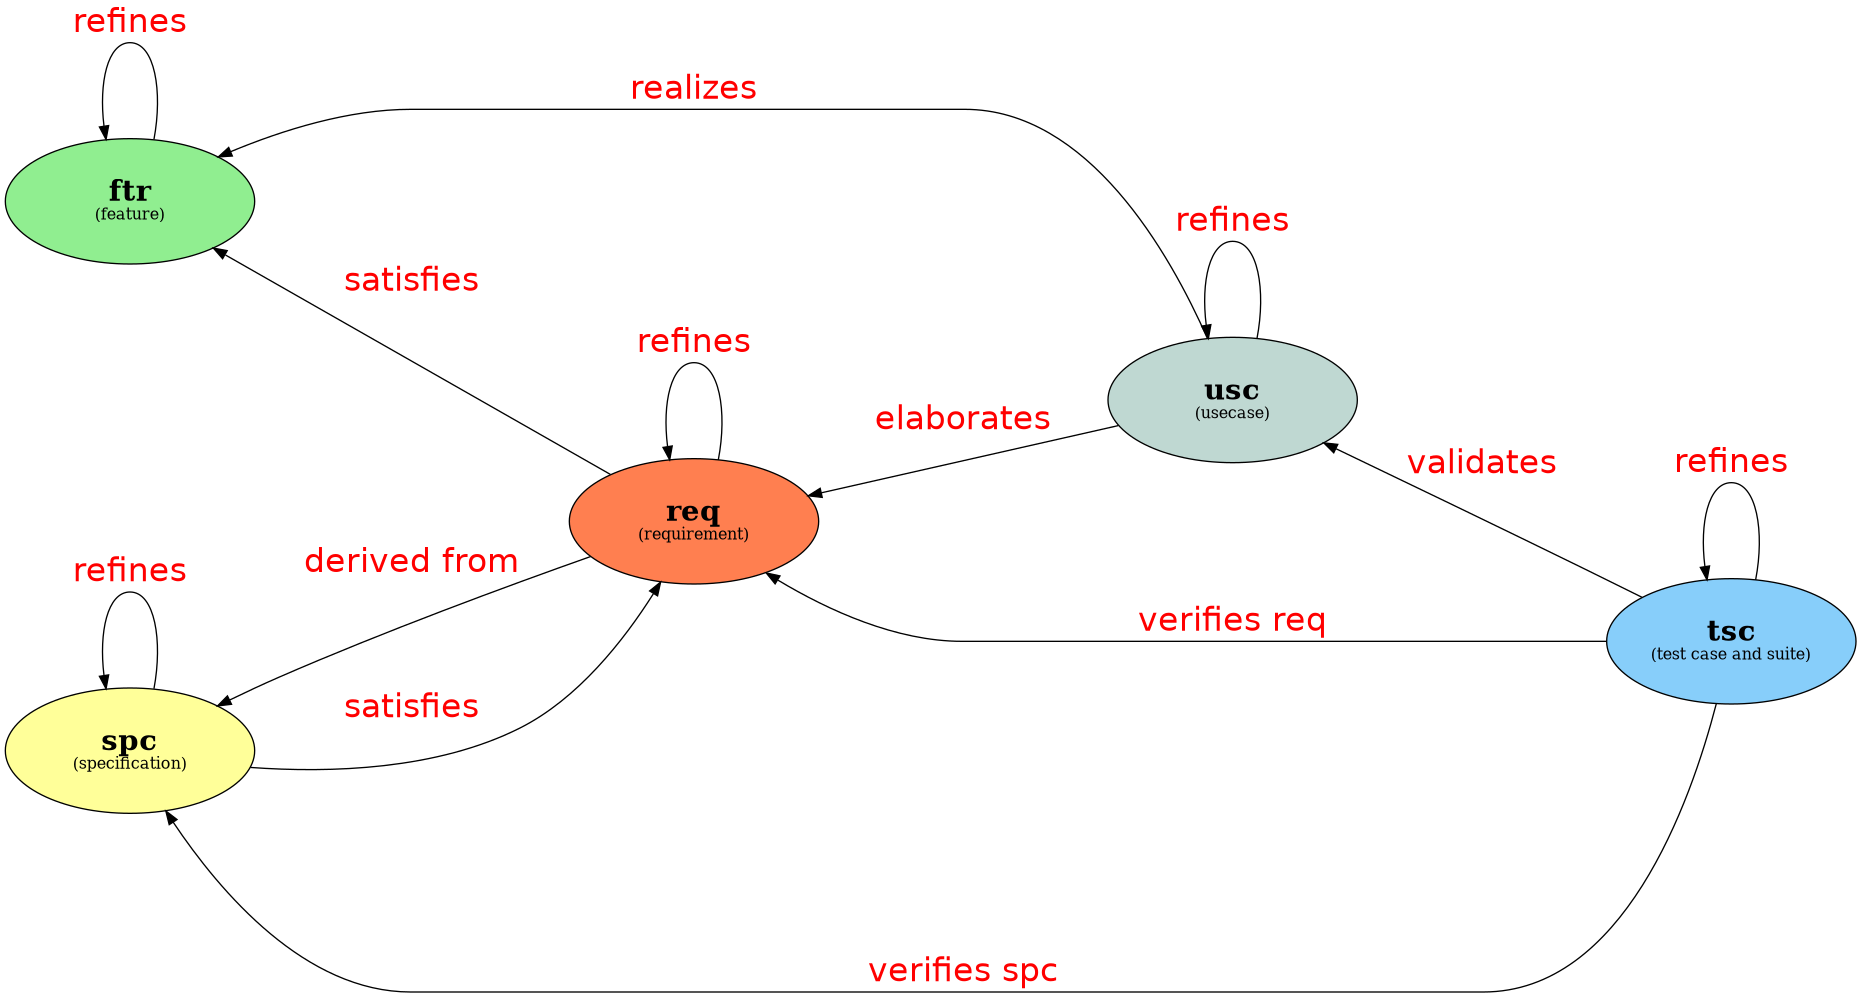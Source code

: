 @startuml
digraph G {
    ' https://graphviz.org/docs/edges/
    rankdir = RL;
    splines=true;
    'label = "Traceability Transition Model";
    labelloc = "t";
    fontsize = "28pt";
    'size="10,6";
    'size="8,6"; 
    nodesep=1.0
    'ranksep=1.0
    node [
        fontsize = "22"
        fixedsize=true 
        width=2.6 
        height=1.3 
        shape="box"
        shape="oval"
        style="filled"
        target="_top"
    ];
    'edge [ fontname=Helvetica, fontcolor=red, fontsize=15, minlen=2, decorate=true ];
    edge [ fontname=Helvetica, fontcolor=red, fontsize=25, minlen=2 ];

        "ftr" [ label=<<B>ftr</B><BR/><FONT POINT-SIZE="12.0">(feature)</FONT>> tooltip="feature" fillcolor="LightGreen" URL=":ref:`ftr`"]
        "usc" [ label=<<B>usc</B><BR/><FONT POINT-SIZE="12.0">(usecase)</FONT>> tooltip="usecase" fillcolor="#BFD8D2" URL=":ref:`usc`"]
        "req" [ label=<<B>req</B><BR/><FONT POINT-SIZE="12.0">(requirement)</FONT>> tooltip="requirement" fillcolor="Coral" URL=":ref:`req`" ]
        "spc" [ label=<<B>spc</B><BR/><FONT POINT-SIZE="12.0">(specification)</FONT>> tooltip="specification" fillcolor="#FFFF99" URL=":ref:`spc`" ]
        "tsc" [ label=<<B>tsc</B><BR/><FONT POINT-SIZE="12.0">(test case and suite)</FONT>> tooltip="test case and suite" fillcolor="#87CEFA" URL=":ref:`tsc`"]

        "ftr" -> "ftr" [ label="refines" ]
        "usc" -> "usc" [ label="refines" ]
        "req" -> "req" [ label="refines" ]
        "spc" -> "spc" [ label="refines" ]
        "tsc" -> "tsc" [ label="refines" ]

        "usc" -> "ftr" [ label="realizes" ]
        "usc" -> "req" [ label="elaborates" ]
        "req" -> "ftr" [ label="satisfies" ]

        "req" -> "spc" [ label="derived from" ]
        "spc" -> "req" [ label="satisfies" ]
        
        "tsc" -> "usc" [ label="validates" ]
        "tsc" -> "req" [ label="verifies req" ]
        "tsc" -> "spc" [ label="verifies spc" ]
}

@enduml
